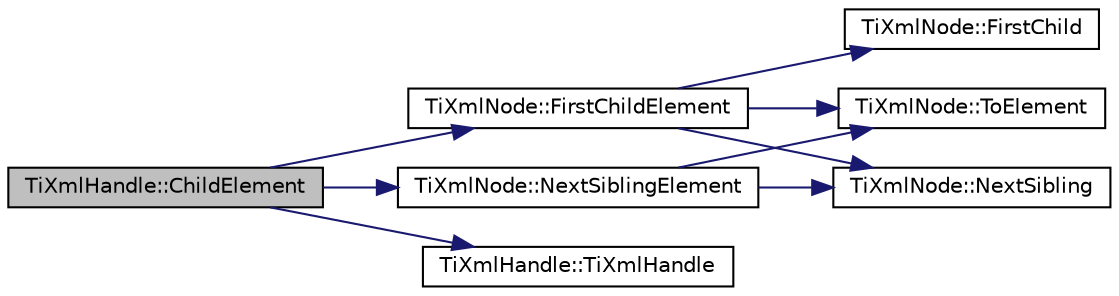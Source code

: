 digraph "TiXmlHandle::ChildElement"
{
  edge [fontname="Helvetica",fontsize="10",labelfontname="Helvetica",labelfontsize="10"];
  node [fontname="Helvetica",fontsize="10",shape=record];
  rankdir="LR";
  Node1 [label="TiXmlHandle::ChildElement",height=0.2,width=0.4,color="black", fillcolor="grey75", style="filled" fontcolor="black"];
  Node1 -> Node2 [color="midnightblue",fontsize="10",style="solid"];
  Node2 [label="TiXmlNode::FirstChildElement",height=0.2,width=0.4,color="black", fillcolor="white", style="filled",URL="$class_ti_xml_node.html#ab1f8d8e70d88aea4c5efedfe00862d55",tooltip="Convenience function to get through elements. "];
  Node2 -> Node3 [color="midnightblue",fontsize="10",style="solid"];
  Node3 [label="TiXmlNode::FirstChild",height=0.2,width=0.4,color="black", fillcolor="white", style="filled",URL="$class_ti_xml_node.html#a44c8eee26bbe2d1b2762038df9dde2f0",tooltip="The first child of this node. Will be null if there are no children. "];
  Node2 -> Node4 [color="midnightblue",fontsize="10",style="solid"];
  Node4 [label="TiXmlNode::NextSibling",height=0.2,width=0.4,color="black", fillcolor="white", style="filled",URL="$class_ti_xml_node.html#af854baeba384f5fe9859f5aee03b548e",tooltip="Navigate to a sibling node. "];
  Node2 -> Node5 [color="midnightblue",fontsize="10",style="solid"];
  Node5 [label="TiXmlNode::ToElement",height=0.2,width=0.4,color="black", fillcolor="white", style="filled",URL="$class_ti_xml_node.html#a72abed96dc9667ab9e0a2a275301bb1c",tooltip="Cast to a more defined type. Will return null if not of the requested type. "];
  Node1 -> Node6 [color="midnightblue",fontsize="10",style="solid"];
  Node6 [label="TiXmlNode::NextSiblingElement",height=0.2,width=0.4,color="black", fillcolor="white", style="filled",URL="$class_ti_xml_node.html#a7667217e269e0da01d1f82aee94d1a3d"];
  Node6 -> Node4 [color="midnightblue",fontsize="10",style="solid"];
  Node6 -> Node5 [color="midnightblue",fontsize="10",style="solid"];
  Node1 -> Node7 [color="midnightblue",fontsize="10",style="solid"];
  Node7 [label="TiXmlHandle::TiXmlHandle",height=0.2,width=0.4,color="black", fillcolor="white", style="filled",URL="$class_ti_xml_handle.html#aba18fd7bdefb942ecdea4bf4b8e29ec8",tooltip="Create a handle from any node (at any depth of the tree.) This can be a null pointer. "];
}
